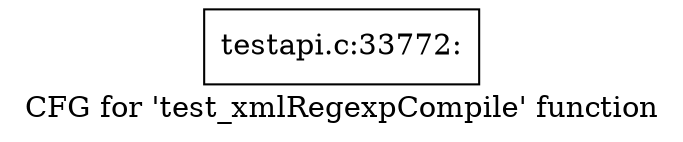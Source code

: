 digraph "CFG for 'test_xmlRegexpCompile' function" {
	label="CFG for 'test_xmlRegexpCompile' function";

	Node0x52f5280 [shape=record,label="{testapi.c:33772:}"];
}
